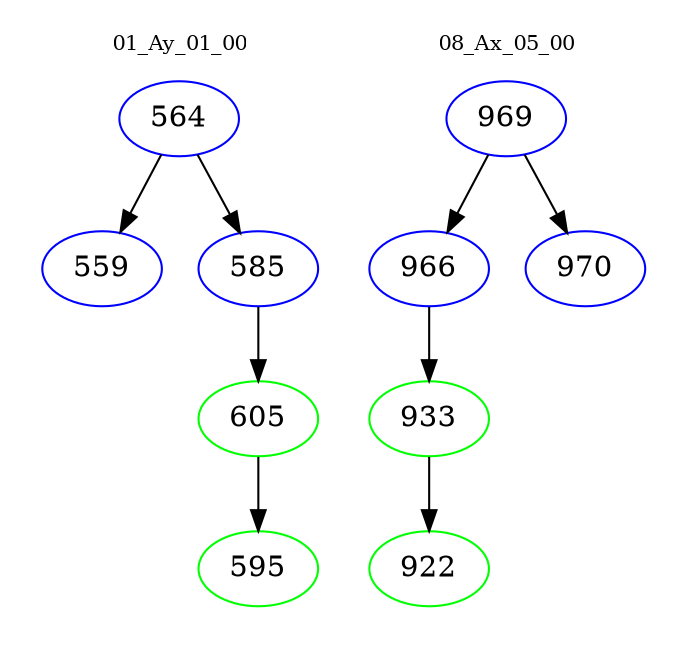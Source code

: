 digraph{
subgraph cluster_0 {
color = white
label = "01_Ay_01_00";
fontsize=10;
T0_564 [label="564", color="blue"]
T0_564 -> T0_559 [color="black"]
T0_559 [label="559", color="blue"]
T0_564 -> T0_585 [color="black"]
T0_585 [label="585", color="blue"]
T0_585 -> T0_605 [color="black"]
T0_605 [label="605", color="green"]
T0_605 -> T0_595 [color="black"]
T0_595 [label="595", color="green"]
}
subgraph cluster_1 {
color = white
label = "08_Ax_05_00";
fontsize=10;
T1_969 [label="969", color="blue"]
T1_969 -> T1_966 [color="black"]
T1_966 [label="966", color="blue"]
T1_966 -> T1_933 [color="black"]
T1_933 [label="933", color="green"]
T1_933 -> T1_922 [color="black"]
T1_922 [label="922", color="green"]
T1_969 -> T1_970 [color="black"]
T1_970 [label="970", color="blue"]
}
}
